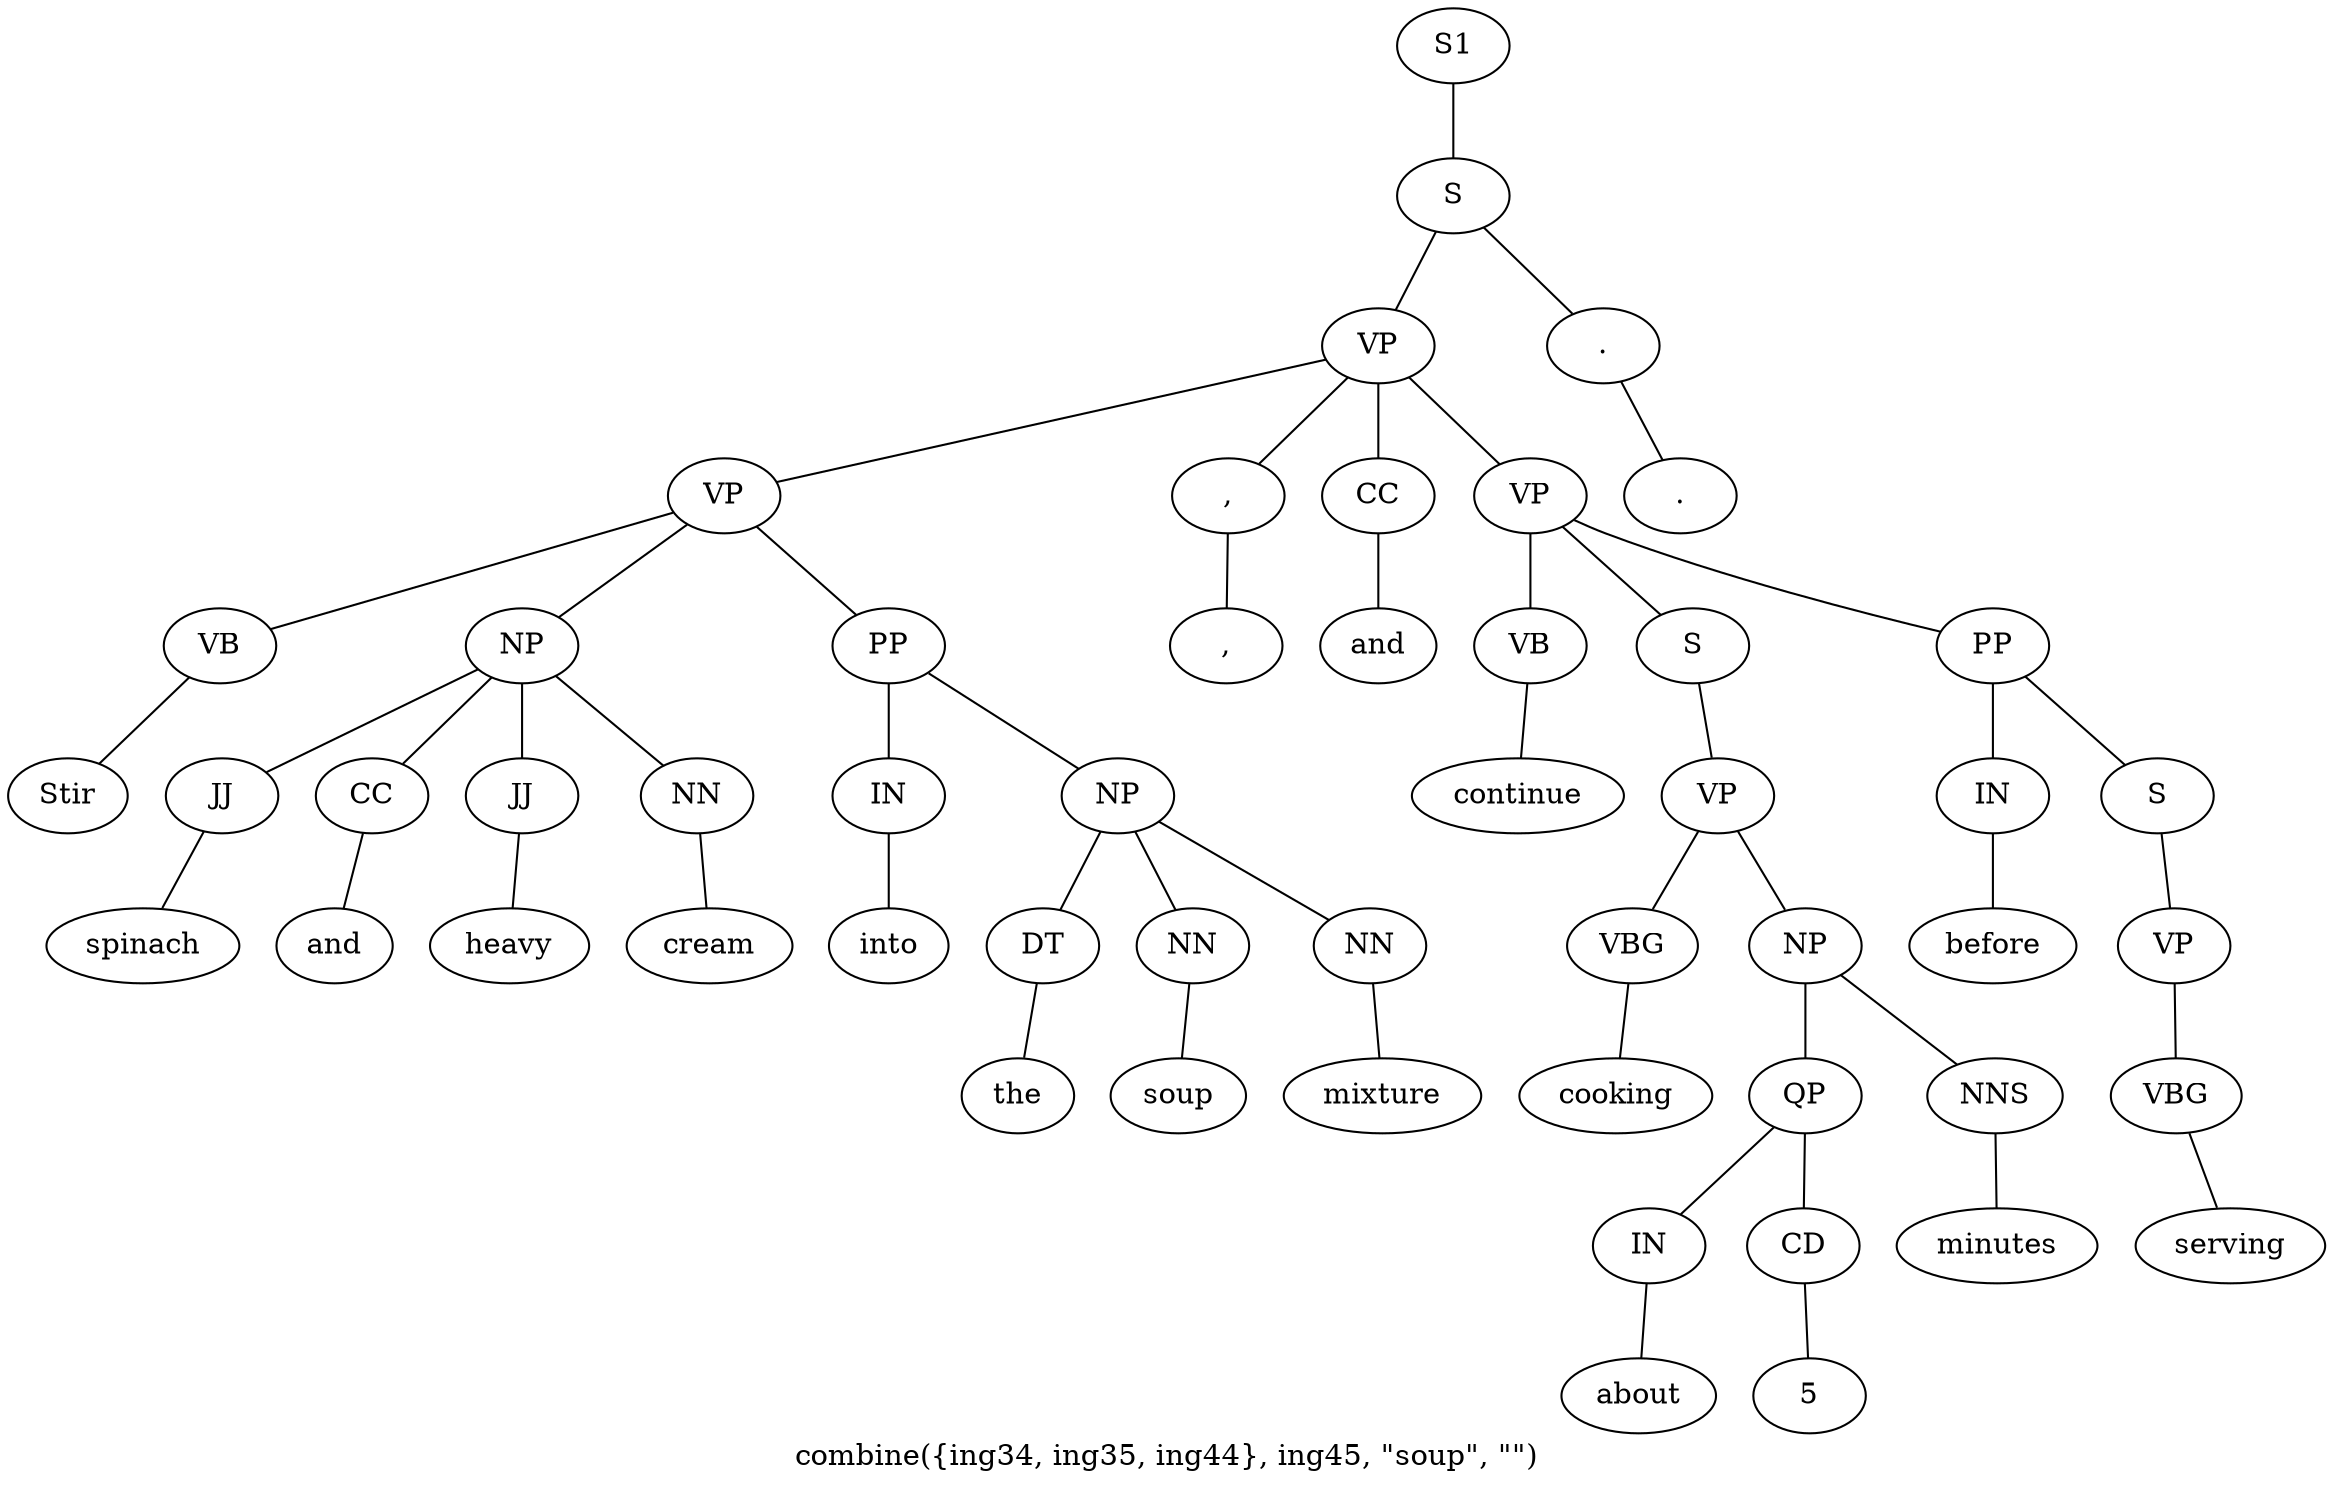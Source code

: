 graph SyntaxGraph {
	label = "combine({ing34, ing35, ing44}, ing45, \"soup\", \"\")";
	Node0 [label="S1"];
	Node1 [label="S"];
	Node2 [label="VP"];
	Node3 [label="VP"];
	Node4 [label="VB"];
	Node5 [label="Stir"];
	Node6 [label="NP"];
	Node7 [label="JJ"];
	Node8 [label="spinach"];
	Node9 [label="CC"];
	Node10 [label="and"];
	Node11 [label="JJ"];
	Node12 [label="heavy"];
	Node13 [label="NN"];
	Node14 [label="cream"];
	Node15 [label="PP"];
	Node16 [label="IN"];
	Node17 [label="into"];
	Node18 [label="NP"];
	Node19 [label="DT"];
	Node20 [label="the"];
	Node21 [label="NN"];
	Node22 [label="soup"];
	Node23 [label="NN"];
	Node24 [label="mixture"];
	Node25 [label=","];
	Node26 [label=","];
	Node27 [label="CC"];
	Node28 [label="and"];
	Node29 [label="VP"];
	Node30 [label="VB"];
	Node31 [label="continue"];
	Node32 [label="S"];
	Node33 [label="VP"];
	Node34 [label="VBG"];
	Node35 [label="cooking"];
	Node36 [label="NP"];
	Node37 [label="QP"];
	Node38 [label="IN"];
	Node39 [label="about"];
	Node40 [label="CD"];
	Node41 [label="5"];
	Node42 [label="NNS"];
	Node43 [label="minutes"];
	Node44 [label="PP"];
	Node45 [label="IN"];
	Node46 [label="before"];
	Node47 [label="S"];
	Node48 [label="VP"];
	Node49 [label="VBG"];
	Node50 [label="serving"];
	Node51 [label="."];
	Node52 [label="."];

	Node0 -- Node1;
	Node1 -- Node2;
	Node1 -- Node51;
	Node2 -- Node3;
	Node2 -- Node25;
	Node2 -- Node27;
	Node2 -- Node29;
	Node3 -- Node4;
	Node3 -- Node6;
	Node3 -- Node15;
	Node4 -- Node5;
	Node6 -- Node7;
	Node6 -- Node9;
	Node6 -- Node11;
	Node6 -- Node13;
	Node7 -- Node8;
	Node9 -- Node10;
	Node11 -- Node12;
	Node13 -- Node14;
	Node15 -- Node16;
	Node15 -- Node18;
	Node16 -- Node17;
	Node18 -- Node19;
	Node18 -- Node21;
	Node18 -- Node23;
	Node19 -- Node20;
	Node21 -- Node22;
	Node23 -- Node24;
	Node25 -- Node26;
	Node27 -- Node28;
	Node29 -- Node30;
	Node29 -- Node32;
	Node29 -- Node44;
	Node30 -- Node31;
	Node32 -- Node33;
	Node33 -- Node34;
	Node33 -- Node36;
	Node34 -- Node35;
	Node36 -- Node37;
	Node36 -- Node42;
	Node37 -- Node38;
	Node37 -- Node40;
	Node38 -- Node39;
	Node40 -- Node41;
	Node42 -- Node43;
	Node44 -- Node45;
	Node44 -- Node47;
	Node45 -- Node46;
	Node47 -- Node48;
	Node48 -- Node49;
	Node49 -- Node50;
	Node51 -- Node52;
}